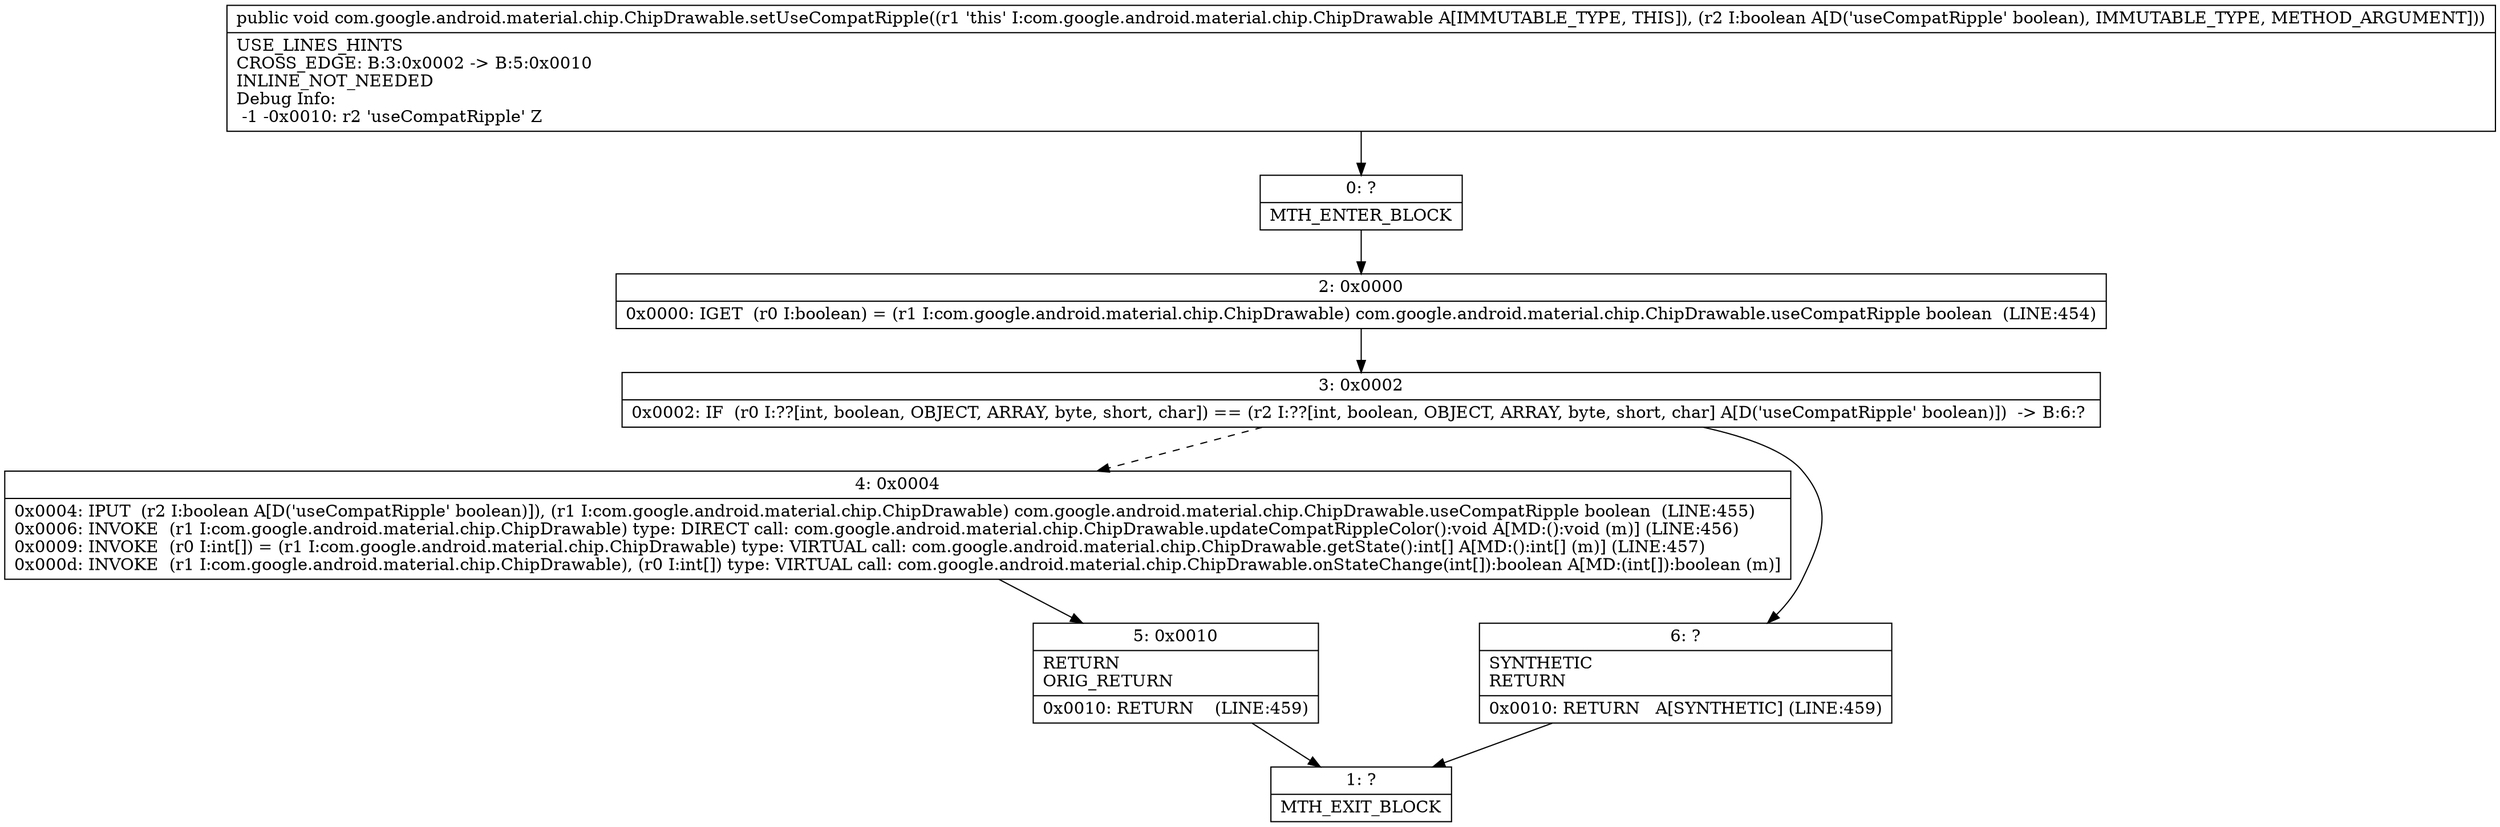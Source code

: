 digraph "CFG forcom.google.android.material.chip.ChipDrawable.setUseCompatRipple(Z)V" {
Node_0 [shape=record,label="{0\:\ ?|MTH_ENTER_BLOCK\l}"];
Node_2 [shape=record,label="{2\:\ 0x0000|0x0000: IGET  (r0 I:boolean) = (r1 I:com.google.android.material.chip.ChipDrawable) com.google.android.material.chip.ChipDrawable.useCompatRipple boolean  (LINE:454)\l}"];
Node_3 [shape=record,label="{3\:\ 0x0002|0x0002: IF  (r0 I:??[int, boolean, OBJECT, ARRAY, byte, short, char]) == (r2 I:??[int, boolean, OBJECT, ARRAY, byte, short, char] A[D('useCompatRipple' boolean)])  \-\> B:6:? \l}"];
Node_4 [shape=record,label="{4\:\ 0x0004|0x0004: IPUT  (r2 I:boolean A[D('useCompatRipple' boolean)]), (r1 I:com.google.android.material.chip.ChipDrawable) com.google.android.material.chip.ChipDrawable.useCompatRipple boolean  (LINE:455)\l0x0006: INVOKE  (r1 I:com.google.android.material.chip.ChipDrawable) type: DIRECT call: com.google.android.material.chip.ChipDrawable.updateCompatRippleColor():void A[MD:():void (m)] (LINE:456)\l0x0009: INVOKE  (r0 I:int[]) = (r1 I:com.google.android.material.chip.ChipDrawable) type: VIRTUAL call: com.google.android.material.chip.ChipDrawable.getState():int[] A[MD:():int[] (m)] (LINE:457)\l0x000d: INVOKE  (r1 I:com.google.android.material.chip.ChipDrawable), (r0 I:int[]) type: VIRTUAL call: com.google.android.material.chip.ChipDrawable.onStateChange(int[]):boolean A[MD:(int[]):boolean (m)]\l}"];
Node_5 [shape=record,label="{5\:\ 0x0010|RETURN\lORIG_RETURN\l|0x0010: RETURN    (LINE:459)\l}"];
Node_1 [shape=record,label="{1\:\ ?|MTH_EXIT_BLOCK\l}"];
Node_6 [shape=record,label="{6\:\ ?|SYNTHETIC\lRETURN\l|0x0010: RETURN   A[SYNTHETIC] (LINE:459)\l}"];
MethodNode[shape=record,label="{public void com.google.android.material.chip.ChipDrawable.setUseCompatRipple((r1 'this' I:com.google.android.material.chip.ChipDrawable A[IMMUTABLE_TYPE, THIS]), (r2 I:boolean A[D('useCompatRipple' boolean), IMMUTABLE_TYPE, METHOD_ARGUMENT]))  | USE_LINES_HINTS\lCROSS_EDGE: B:3:0x0002 \-\> B:5:0x0010\lINLINE_NOT_NEEDED\lDebug Info:\l  \-1 \-0x0010: r2 'useCompatRipple' Z\l}"];
MethodNode -> Node_0;Node_0 -> Node_2;
Node_2 -> Node_3;
Node_3 -> Node_4[style=dashed];
Node_3 -> Node_6;
Node_4 -> Node_5;
Node_5 -> Node_1;
Node_6 -> Node_1;
}

